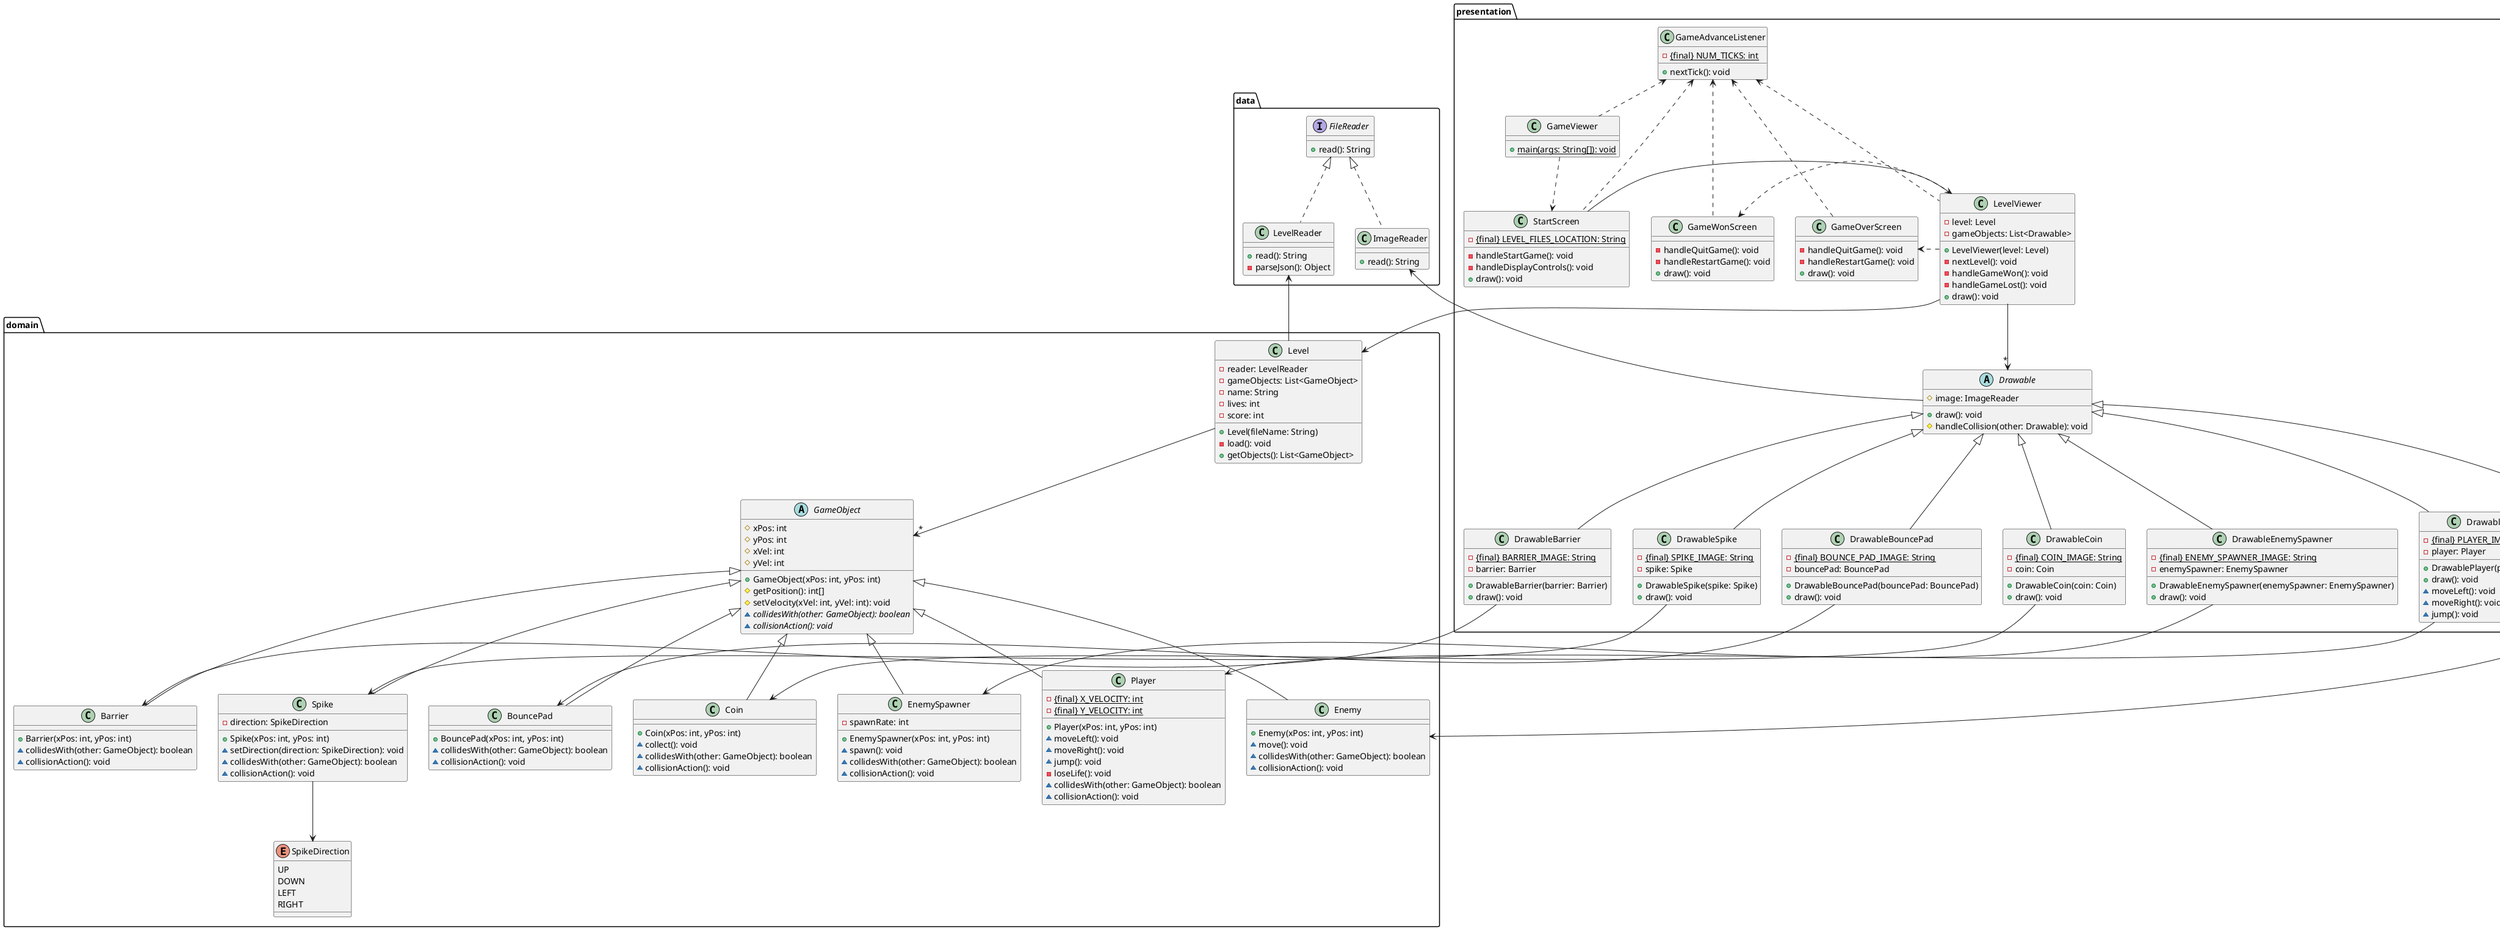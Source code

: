 @startuml ArcadeGame
package presentation {
  class GameViewer {
    + {static} main(args: String[]): void
  }
  class GameAdvanceListener {
    - {static} {final} NUM_TICKS: int
    + nextTick(): void
  }
  class StartScreen {
    - {static} {final} LEVEL_FILES_LOCATION: String
    - handleStartGame(): void
    - handleDisplayControls(): void
    + draw(): void
  }
  class GameOverScreen {
    - handleQuitGame(): void
    - handleRestartGame(): void
    + draw(): void
  }
  class GameWonScreen {
    - handleQuitGame(): void
    - handleRestartGame(): void
    + draw(): void
  }
  class LevelViewer {
    - level: Level
    - gameObjects: List<Drawable>
    + LevelViewer(level: Level)
    - nextLevel(): void
    - handleGameWon(): void
    - handleGameLost(): void
    + draw(): void
  }
  abstract Drawable {
    # image: ImageReader
    + draw(): void
    # handleCollision(other: Drawable): void
  }
  class DrawablePlayer {
    - {static} {final} PLAYER_IMAGE: String
    - player: Player
    + DrawablePlayer(player: Player)
    + draw(): void
    ~ moveLeft(): void
    ~ moveRight(): void
    ~ jump(): void
  }
  class DrawableEnemy {
    - {static} {final} ENEMY_IMAGE: String
    - enemy: Enemy
    + DrawableEnemy(enemy: Enemy)
    + draw(): void
  }
  class DrawableBarrier {
    - {static} {final} BARRIER_IMAGE: String
    - barrier: Barrier
    + DrawableBarrier(barrier: Barrier)
    + draw(): void
  }
  class DrawableSpike {
    - {static} {final} SPIKE_IMAGE: String
    - spike: Spike
    + DrawableSpike(spike: Spike)
    + draw(): void
  }
  class DrawableBouncePad {
    - {static} {final} BOUNCE_PAD_IMAGE: String
    - bouncePad: BouncePad
    + DrawableBouncePad(bouncePad: BouncePad)
    + draw(): void
  }
  class DrawableCoin {
    - {static} {final} COIN_IMAGE: String
    - coin: Coin
    + DrawableCoin(coin: Coin)
    + draw(): void
  }
  class DrawableEnemySpawner {
    - {static} {final} ENEMY_SPAWNER_IMAGE: String
    - enemySpawner: EnemySpawner
    + DrawableEnemySpawner(enemySpawner: EnemySpawner)
    + draw(): void
  }

  GameViewer .d.> StartScreen
  GameViewer .u.> GameAdvanceListener
  StartScreen -> LevelViewer
  StartScreen .u.> GameAdvanceListener
  LevelViewer .> GameWonScreen
  LevelViewer .> GameOverScreen
  LevelViewer .u.> GameAdvanceListener
  GameWonScreen .u.> GameAdvanceListener
  GameOverScreen .u.> GameAdvanceListener
  LevelViewer -d->"*" Drawable
  DrawablePlayer -u-|> Drawable
  DrawableEnemy -u-|> Drawable
  DrawableBarrier -u-|> Drawable
  DrawableSpike -u-|> Drawable
  DrawableBouncePad -u-|> Drawable
  DrawableCoin -u-|> Drawable
  DrawableEnemySpawner -u-|> Drawable
}
Drawable -l-> data.ImageReader
DrawablePlayer -d-> domain.Player
DrawableEnemy -d-> domain.Enemy
DrawableBarrier -d-> domain.Barrier
DrawableSpike -d-> domain.Spike
DrawableBouncePad -d-> domain.BouncePad
DrawableCoin -d-> domain.Coin
DrawableEnemySpawner -d-> domain.EnemySpawner
LevelViewer -u-> domain.Level

package domain {
  class Level {
    - reader: LevelReader
    - gameObjects: List<GameObject>
    - name: String
    - lives: int
    - score: int
    + Level(fileName: String)
    - load(): void
    + getObjects(): List<GameObject>
  }
  abstract GameObject {
    # xPos: int
    # yPos: int
    # xVel: int
    # yVel: int
    + GameObject(xPos: int, yPos: int)
    # getPosition(): int[]
    # setVelocity(xVel: int, yVel: int): void
    ~ {abstract} collidesWith(other: GameObject): boolean
    ~ {abstract} collisionAction(): void
  }
  class Player {
    - {static} {final} X_VELOCITY: int
    - {static} {final} Y_VELOCITY: int
    + Player(xPos: int, yPos: int)
    ~ moveLeft(): void
    ~ moveRight(): void
    ~ jump(): void
    - loseLife(): void
    ~ collidesWith(other: GameObject): boolean
    ~ collisionAction(): void
  }
  class Enemy {
    + Enemy(xPos: int, yPos: int)
    ~ move(): void
    ~ collidesWith(other: GameObject): boolean
    ~ collisionAction(): void
  }
  class Barrier {
    + Barrier(xPos: int, yPos: int)
    ~ collidesWith(other: GameObject): boolean
    ~ collisionAction(): void
  }
  class Spike {
    - direction: SpikeDirection
    + Spike(xPos: int, yPos: int)
    ~ setDirection(direction: SpikeDirection): void
    ~ collidesWith(other: GameObject): boolean
    ~ collisionAction(): void
  }
  class BouncePad {
    + BouncePad(xPos: int, yPos: int)
    ~ collidesWith(other: GameObject): boolean
    ~ collisionAction(): void
  }
  class Coin {
    + Coin(xPos: int, yPos: int)
    ~ collect(): void
    ~ collidesWith(other: GameObject): boolean
    ~ collisionAction(): void
  }
  class EnemySpawner {
    - spawnRate: int
    + EnemySpawner(xPos: int, yPos: int)
    ~ spawn(): void
    ~ collidesWith(other: GameObject): boolean
    ~ collisionAction(): void
  }
  enum SpikeDirection {
    UP
    DOWN
    LEFT
    RIGHT
  }

  Level -d->"*" GameObject
  Player -u-|> GameObject
  Enemy -u-|> GameObject
  Barrier -u-|> GameObject
  Spike -u-|> GameObject
  Spike -d-> SpikeDirection
  BouncePad -u-|> GameObject
  Coin -u-|> GameObject
  EnemySpawner -u-|> GameObject
}
domain.Level -u-> data.LevelReader

package data {
  interface FileReader {
    + read(): String
  }
  class LevelReader {
    + read(): String
    - parseJson(): Object
  }
  class ImageReader {
    + read(): String
  }

  LevelReader .u.|> FileReader
  ImageReader .u.|> FileReader
}
@enduml